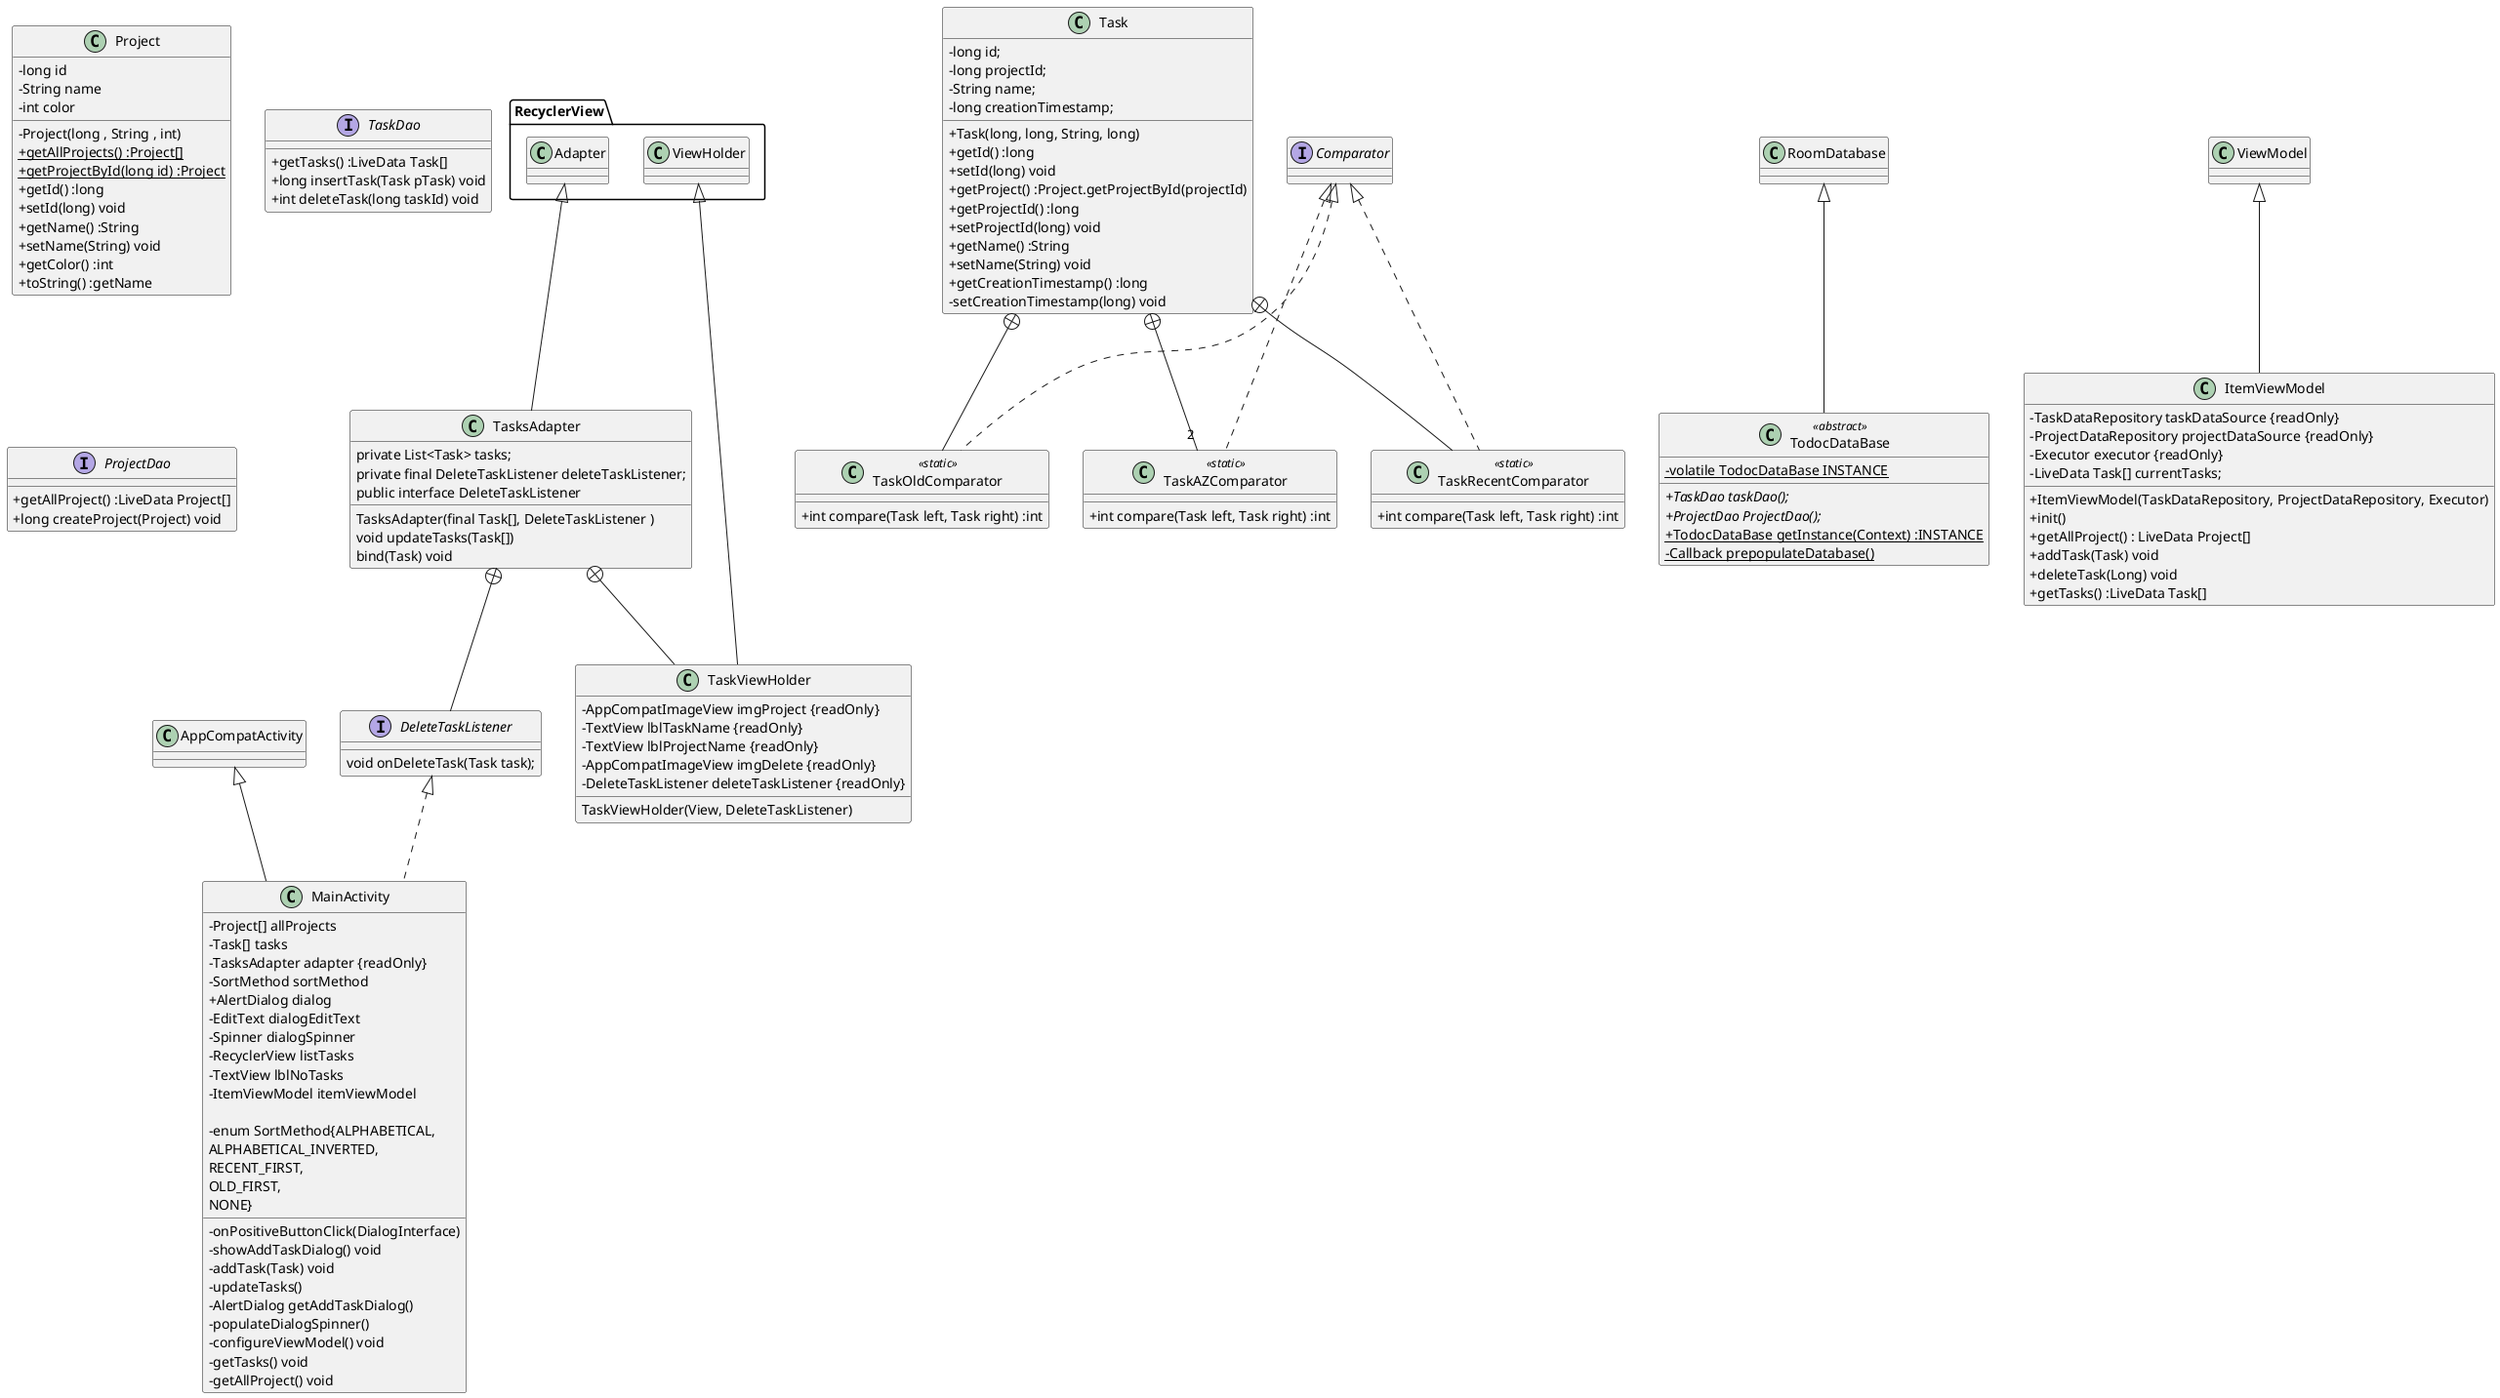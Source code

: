 @startuml
skinparam classAttributeIconSize 0

class MainActivity extends AppCompatActivity implements DeleteTaskListener {

    - Project[] allProjects
    - Task[] tasks
    - TasksAdapter adapter {readOnly}
    - SortMethod sortMethod
    + AlertDialog dialog
    - EditText dialogEditText
    - Spinner dialogSpinner
    - RecyclerView listTasks
    - TextView lblNoTasks
    - ItemViewModel itemViewModel

    - onPositiveButtonClick(DialogInterface)
    - showAddTaskDialog() void
    - addTask(Task) void
    - updateTasks()
    - AlertDialog getAddTaskDialog()
    - populateDialogSpinner()
    - enum SortMethod{ALPHABETICAL,
                              ALPHABETICAL_INVERTED,
                              RECENT_FIRST,
                              OLD_FIRST,
                              NONE}
    - configureViewModel() void
    - getTasks() void
    - getAllProject() void
}


class Task {
    - long id;
    - long projectId;
    - String name;
    - long creationTimestamp;

    + Task(long, long, String, long)
    + getId() :long
    + setId(long) void
    + getProject() :Project.getProjectById(projectId)
    + getProjectId() :long
    + setProjectId(long) void
    + getName() :String
    + setName(String) void
    + getCreationTimestamp() :long
    - setCreationTimestamp(long) void
}

 class TaskAZComparator <<static>> implements Comparator {
        + int compare(Task left, Task right) :int
    }

class TaskRecentComparator <<static>> implements Comparator {
        + int compare(Task left, Task right) :int
    }

 class TaskOldComparator <<static>> implements Comparator{
        + int compare(Task left, Task right) :int
    }

Task +-- "2" TaskAZComparator
Task +-- TaskRecentComparator
Task +-- TaskOldComparator


class Project {
    -long id
    -String name
    -int color

    -Project(long , String , int)
    +{static} getAllProjects() :Project[]
    +{static} getProjectById(long id) :Project
    +getId() :long
    +setId(long) void
    +getName() :String
    +setName(String) void
    +getColor() :int
    +toString() :getName
    }

class TasksAdapter extends RecyclerView.Adapter{
    private List<Task> tasks;
    private final DeleteTaskListener deleteTaskListener;
    TasksAdapter(final Task[], DeleteTaskListener )
    void updateTasks(Task[])
    public interface DeleteTaskListener
    bind(Task) void
}

class TaskViewHolder extends RecyclerView.ViewHolder {
        - AppCompatImageView imgProject {readOnly}
        - TextView lblTaskName {readOnly}
        - TextView lblProjectName {readOnly}
        - AppCompatImageView imgDelete {readOnly}
        - DeleteTaskListener deleteTaskListener {readOnly}
          TaskViewHolder(View, DeleteTaskListener)
    }

interface DeleteTaskListener {
            void onDeleteTask(Task task);
}


interface TaskDao{
+getTasks() :LiveData Task[]
+long insertTask(Task pTask) void
+int deleteTask(long taskId) void
}

interface ProjectDao {
+getAllProject() :LiveData Project[]
+long createProject(Project) void
}

class TodocDataBase <<abstract>>  extends RoomDatabase {
-{static} volatile TodocDataBase INSTANCE
+{abstract} TaskDao taskDao();
+{abstract} ProjectDao ProjectDao();
+{static} TodocDataBase getInstance(Context) :INSTANCE
-{static} Callback prepopulateDatabase()
}


class ItemViewModel extends ViewModel {
- TaskDataRepository taskDataSource {readOnly}
- ProjectDataRepository projectDataSource {readOnly}
- Executor executor {readOnly}
- LiveData Task[] currentTasks;
+ ItemViewModel(TaskDataRepository, ProjectDataRepository, Executor)
+ init()
+ getAllProject() : LiveData Project[]
+ addTask(Task) void
+ deleteTask(Long) void
+ getTasks() :LiveData Task[]
}

TasksAdapter +-- DeleteTaskListener
TasksAdapter +-- TaskViewHolder
@enduml